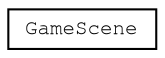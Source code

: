digraph "Graphical Class Hierarchy"
{
 // LATEX_PDF_SIZE
  edge [fontname="FreeMono",fontsize="10",labelfontname="FreeMono",labelfontsize="10"];
  node [fontname="FreeMono",fontsize="10",shape=record];
  rankdir="LR";
  Node0 [label="GameScene",height=0.2,width=0.4,color="black", fillcolor="white", style="filled",URL="$struct_game_scene.html",tooltip=" "];
}
